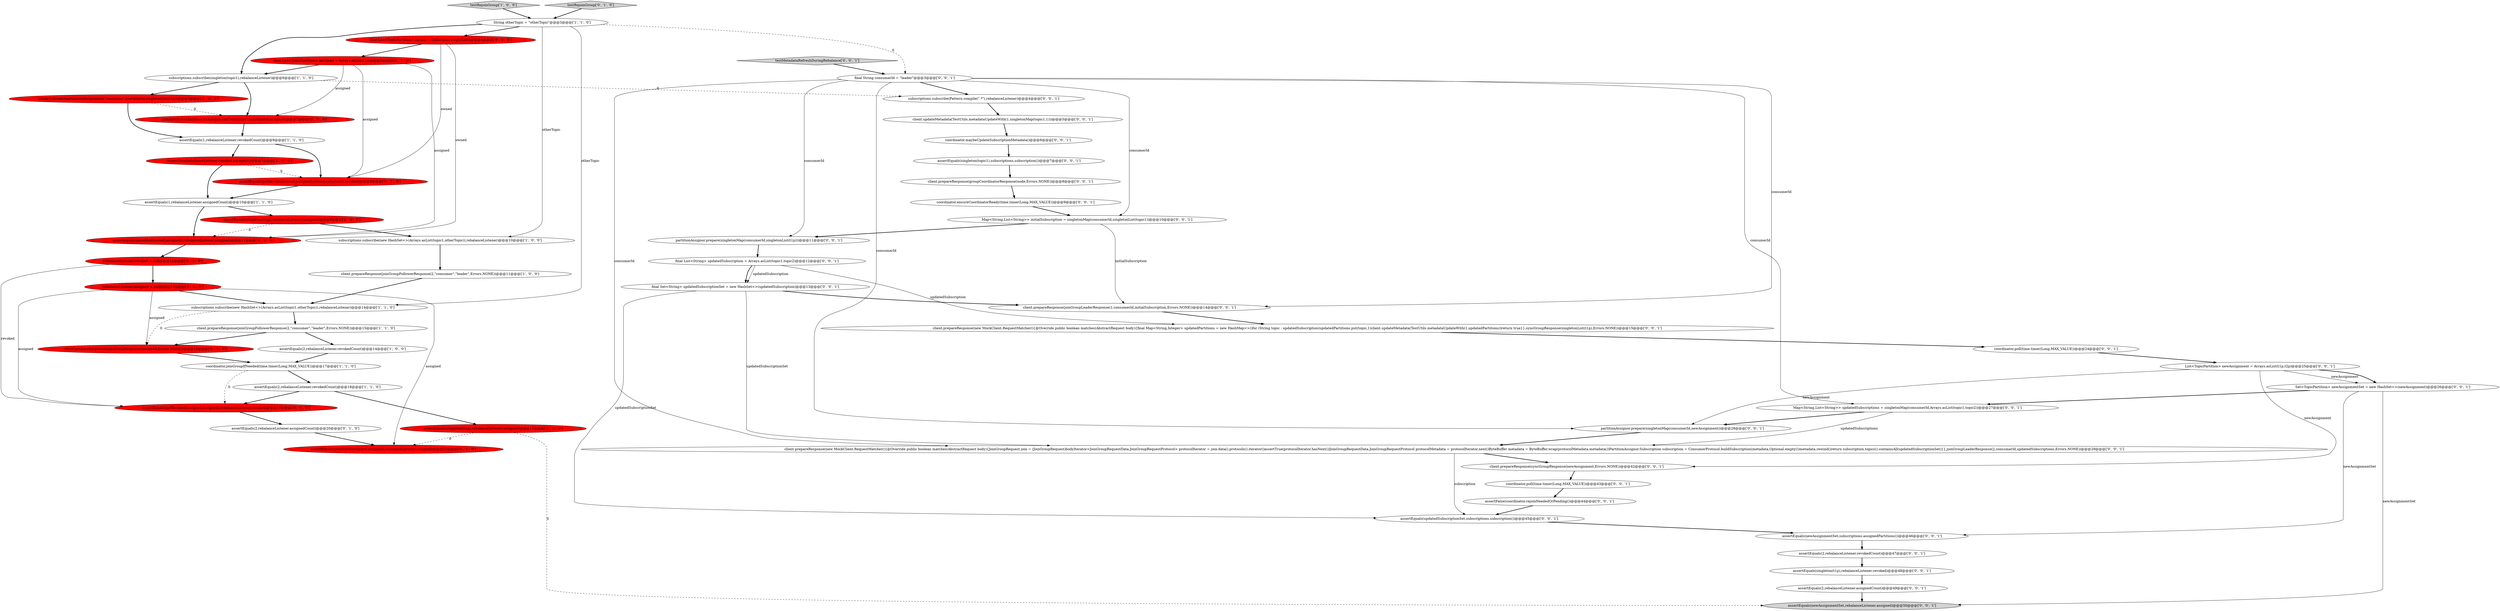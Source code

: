 digraph {
22 [style = filled, label = "final List<TopicPartition> owned = Collections.emptyList()@@@4@@@['0', '1', '0']", fillcolor = red, shape = ellipse image = "AAA1AAABBB2BBB"];
33 [style = filled, label = "assertEquals(newAssignmentSet,subscriptions.assignedPartitions())@@@46@@@['0', '0', '1']", fillcolor = white, shape = ellipse image = "AAA0AAABBB3BBB"];
16 [style = filled, label = "assertEquals(getRevoked(owned,assigned),rebalanceListener.revoked)@@@9@@@['0', '1', '0']", fillcolor = red, shape = ellipse image = "AAA1AAABBB2BBB"];
31 [style = filled, label = "assertEquals(updatedSubscriptionSet,subscriptions.subscription())@@@45@@@['0', '0', '1']", fillcolor = white, shape = ellipse image = "AAA0AAABBB3BBB"];
38 [style = filled, label = "subscriptions.subscribe(Pattern.compile(\".*\"),rebalanceListener)@@@4@@@['0', '0', '1']", fillcolor = white, shape = ellipse image = "AAA0AAABBB3BBB"];
52 [style = filled, label = "assertFalse(coordinator.rejoinNeededOrPending())@@@44@@@['0', '0', '1']", fillcolor = white, shape = ellipse image = "AAA0AAABBB3BBB"];
6 [style = filled, label = "subscriptions.subscribe(singleton(topic1),rebalanceListener)@@@6@@@['1', '1', '0']", fillcolor = white, shape = ellipse image = "AAA0AAABBB1BBB"];
13 [style = filled, label = "client.prepareResponse(joinGroupFollowerResponse(2,\"consumer\",\"leader\",Errors.NONE))@@@11@@@['1', '0', '0']", fillcolor = white, shape = ellipse image = "AAA0AAABBB1BBB"];
30 [style = filled, label = "Set<TopicPartition> newAssignmentSet = new HashSet<>(newAssignment)@@@26@@@['0', '0', '1']", fillcolor = white, shape = ellipse image = "AAA0AAABBB3BBB"];
9 [style = filled, label = "assertEquals(singleton(t1p),rebalanceListener.assigned)@@@9@@@['1', '0', '0']", fillcolor = red, shape = ellipse image = "AAA1AAABBB1BBB"];
12 [style = filled, label = "subscriptions.subscribe(new HashSet<>(Arrays.asList(topic1,otherTopic)),rebalanceListener)@@@14@@@['1', '1', '0']", fillcolor = white, shape = ellipse image = "AAA0AAABBB1BBB"];
37 [style = filled, label = "client.prepareResponse(new MockClient.RequestMatcher(){@Override public boolean matches(AbstractRequest body){final Map<String,Integer> updatedPartitions = new HashMap<>()for (String topic : updatedSubscription)updatedPartitions.put(topic,1)client.updateMetadata(TestUtils.metadataUpdateWith(1,updatedPartitions))return true}},syncGroupResponse(singletonList(t1p),Errors.NONE))@@@15@@@['0', '0', '1']", fillcolor = white, shape = ellipse image = "AAA0AAABBB3BBB"];
43 [style = filled, label = "final List<String> updatedSubscription = Arrays.asList(topic1,topic2)@@@12@@@['0', '0', '1']", fillcolor = white, shape = ellipse image = "AAA0AAABBB3BBB"];
19 [style = filled, label = "assertEquals(getRevoked(assigned,assigned),rebalanceListener.revoked)@@@19@@@['0', '1', '0']", fillcolor = red, shape = ellipse image = "AAA1AAABBB2BBB"];
5 [style = filled, label = "assertEquals(2,rebalanceListener.revokedCount)@@@14@@@['1', '0', '0']", fillcolor = white, shape = ellipse image = "AAA0AAABBB1BBB"];
36 [style = filled, label = "List<TopicPartition> newAssignment = Arrays.asList(t1p,t2p)@@@25@@@['0', '0', '1']", fillcolor = white, shape = ellipse image = "AAA0AAABBB3BBB"];
11 [style = filled, label = "testRejoinGroup['1', '0', '0']", fillcolor = lightgray, shape = diamond image = "AAA0AAABBB1BBB"];
26 [style = filled, label = "rebalanceListener.revoked = null@@@12@@@['0', '1', '0']", fillcolor = red, shape = ellipse image = "AAA1AAABBB2BBB"];
21 [style = filled, label = "client.prepareResponse(syncGroupResponse(assigned,Errors.NONE))@@@16@@@['0', '1', '0']", fillcolor = red, shape = ellipse image = "AAA1AAABBB2BBB"];
8 [style = filled, label = "assertTrue(rebalanceListener.revoked.isEmpty())@@@7@@@['1', '0', '0']", fillcolor = red, shape = ellipse image = "AAA1AAABBB1BBB"];
15 [style = filled, label = "assertEquals(1,rebalanceListener.assignedCount)@@@10@@@['1', '1', '0']", fillcolor = white, shape = ellipse image = "AAA0AAABBB1BBB"];
42 [style = filled, label = "client.updateMetadata(TestUtils.metadataUpdateWith(1,singletonMap(topic1,1)))@@@5@@@['0', '0', '1']", fillcolor = white, shape = ellipse image = "AAA0AAABBB3BBB"];
55 [style = filled, label = "Map<String,List<String>> initialSubscription = singletonMap(consumerId,singletonList(topic1))@@@10@@@['0', '0', '1']", fillcolor = white, shape = ellipse image = "AAA0AAABBB3BBB"];
0 [style = filled, label = "coordinator.joinGroupIfNeeded(time.timer(Long.MAX_VALUE))@@@17@@@['1', '1', '0']", fillcolor = white, shape = ellipse image = "AAA0AAABBB1BBB"];
49 [style = filled, label = "partitionAssignor.prepare(singletonMap(consumerId,newAssignment))@@@28@@@['0', '0', '1']", fillcolor = white, shape = ellipse image = "AAA0AAABBB3BBB"];
46 [style = filled, label = "assertEquals(singleton(t1p),rebalanceListener.revoked)@@@48@@@['0', '0', '1']", fillcolor = white, shape = ellipse image = "AAA0AAABBB3BBB"];
2 [style = filled, label = "client.prepareResponse(joinGroupFollowerResponse(2,\"consumer\",\"leader\",Errors.NONE))@@@15@@@['1', '1', '0']", fillcolor = white, shape = ellipse image = "AAA0AAABBB1BBB"];
23 [style = filled, label = "joinAsFollowerAndReceiveAssignment(\"consumer\",coordinator,assigned)@@@7@@@['0', '1', '0']", fillcolor = red, shape = ellipse image = "AAA1AAABBB2BBB"];
24 [style = filled, label = "assertEquals(getAdded(owned,assigned),rebalanceListener.assigned)@@@11@@@['0', '1', '0']", fillcolor = red, shape = ellipse image = "AAA1AAABBB2BBB"];
39 [style = filled, label = "coordinator.poll(time.timer(Long.MAX_VALUE))@@@43@@@['0', '0', '1']", fillcolor = white, shape = ellipse image = "AAA0AAABBB3BBB"];
32 [style = filled, label = "coordinator.ensureCoordinatorReady(time.timer(Long.MAX_VALUE))@@@9@@@['0', '0', '1']", fillcolor = white, shape = ellipse image = "AAA0AAABBB3BBB"];
45 [style = filled, label = "client.prepareResponse(syncGroupResponse(newAssignment,Errors.NONE))@@@42@@@['0', '0', '1']", fillcolor = white, shape = ellipse image = "AAA0AAABBB3BBB"];
7 [style = filled, label = "assertEquals(2,rebalanceListener.revokedCount)@@@18@@@['1', '1', '0']", fillcolor = white, shape = ellipse image = "AAA0AAABBB1BBB"];
14 [style = filled, label = "String otherTopic = \"otherTopic\"@@@3@@@['1', '1', '0']", fillcolor = white, shape = ellipse image = "AAA0AAABBB1BBB"];
20 [style = filled, label = "assertEquals(2,rebalanceListener.assignedCount)@@@20@@@['0', '1', '0']", fillcolor = white, shape = ellipse image = "AAA0AAABBB2BBB"];
41 [style = filled, label = "final Set<String> updatedSubscriptionSet = new HashSet<>(updatedSubscription)@@@13@@@['0', '0', '1']", fillcolor = white, shape = ellipse image = "AAA0AAABBB3BBB"];
25 [style = filled, label = "final List<TopicPartition> assigned = Arrays.asList(t1p)@@@5@@@['0', '1', '0']", fillcolor = red, shape = ellipse image = "AAA1AAABBB2BBB"];
35 [style = filled, label = "coordinator.poll(time.timer(Long.MAX_VALUE))@@@24@@@['0', '0', '1']", fillcolor = white, shape = ellipse image = "AAA0AAABBB3BBB"];
50 [style = filled, label = "client.prepareResponse(new MockClient.RequestMatcher(){@Override public boolean matches(AbstractRequest body){JoinGroupRequest join = (JoinGroupRequest)bodyIterator<JoinGroupRequestData.JoinGroupRequestProtocol> protocolIterator = join.data().protocols().iterator()assertTrue(protocolIterator.hasNext())JoinGroupRequestData.JoinGroupRequestProtocol protocolMetadata = protocolIterator.next()ByteBuffer metadata = ByteBuffer.wrap(protocolMetadata.metadata())PartitionAssignor.Subscription subscription = ConsumerProtocol.buildSubscription(metadata,Optional.empty())metadata.rewind()return subscription.topics().containsAll(updatedSubscriptionSet)}},joinGroupLeaderResponse(2,consumerId,updatedSubscriptions,Errors.NONE))@@@29@@@['0', '0', '1']", fillcolor = white, shape = ellipse image = "AAA0AAABBB3BBB"];
3 [style = filled, label = "subscriptions.subscribe(new HashSet<>(Arrays.asList(topic1,otherTopic)),rebalanceListener)@@@10@@@['1', '0', '0']", fillcolor = white, shape = ellipse image = "AAA0AAABBB1BBB"];
28 [style = filled, label = "client.prepareResponse(joinGroupLeaderResponse(1,consumerId,initialSubscription,Errors.NONE))@@@14@@@['0', '0', '1']", fillcolor = white, shape = ellipse image = "AAA0AAABBB3BBB"];
10 [style = filled, label = "joinAsFollowerAndReceiveAssignment(\"consumer\",coordinator,singletonList(t1p))@@@5@@@['1', '0', '0']", fillcolor = red, shape = ellipse image = "AAA1AAABBB1BBB"];
48 [style = filled, label = "partitionAssignor.prepare(singletonMap(consumerId,singletonList(t1p)))@@@11@@@['0', '0', '1']", fillcolor = white, shape = ellipse image = "AAA0AAABBB3BBB"];
18 [style = filled, label = "assertEquals(getAdded(assigned,assigned),rebalanceListener.assigned)@@@21@@@['0', '1', '0']", fillcolor = red, shape = ellipse image = "AAA1AAABBB2BBB"];
29 [style = filled, label = "assertEquals(newAssignmentSet,rebalanceListener.assigned)@@@50@@@['0', '0', '1']", fillcolor = lightgray, shape = ellipse image = "AAA0AAABBB3BBB"];
34 [style = filled, label = "Map<String,List<String>> updatedSubscriptions = singletonMap(consumerId,Arrays.asList(topic1,topic2))@@@27@@@['0', '0', '1']", fillcolor = white, shape = ellipse image = "AAA0AAABBB3BBB"];
17 [style = filled, label = "testRejoinGroup['0', '1', '0']", fillcolor = lightgray, shape = diamond image = "AAA0AAABBB2BBB"];
27 [style = filled, label = "rebalanceListener.assigned = null@@@13@@@['0', '1', '0']", fillcolor = red, shape = ellipse image = "AAA1AAABBB2BBB"];
44 [style = filled, label = "client.prepareResponse(groupCoordinatorResponse(node,Errors.NONE))@@@8@@@['0', '0', '1']", fillcolor = white, shape = ellipse image = "AAA0AAABBB3BBB"];
47 [style = filled, label = "coordinator.maybeUpdateSubscriptionMetadata()@@@6@@@['0', '0', '1']", fillcolor = white, shape = ellipse image = "AAA0AAABBB3BBB"];
51 [style = filled, label = "testMetadataRefreshDuringRebalance['0', '0', '1']", fillcolor = lightgray, shape = diamond image = "AAA0AAABBB3BBB"];
53 [style = filled, label = "assertEquals(2,rebalanceListener.revokedCount)@@@47@@@['0', '0', '1']", fillcolor = white, shape = ellipse image = "AAA0AAABBB3BBB"];
54 [style = filled, label = "assertEquals(singleton(topic1),subscriptions.subscription())@@@7@@@['0', '0', '1']", fillcolor = white, shape = ellipse image = "AAA0AAABBB3BBB"];
56 [style = filled, label = "assertEquals(2,rebalanceListener.assignedCount)@@@49@@@['0', '0', '1']", fillcolor = white, shape = ellipse image = "AAA0AAABBB3BBB"];
1 [style = filled, label = "assertEquals(1,rebalanceListener.revokedCount)@@@8@@@['1', '1', '0']", fillcolor = white, shape = ellipse image = "AAA0AAABBB1BBB"];
40 [style = filled, label = "final String consumerId = \"leader\"@@@3@@@['0', '0', '1']", fillcolor = white, shape = ellipse image = "AAA0AAABBB3BBB"];
4 [style = filled, label = "assertEquals(singleton(t1p),rebalanceListener.assigned)@@@17@@@['1', '0', '0']", fillcolor = red, shape = ellipse image = "AAA1AAABBB1BBB"];
30->33 [style = solid, label="newAssignmentSet"];
56->29 [style = bold, label=""];
55->28 [style = solid, label="initialSubscription"];
11->14 [style = bold, label=""];
40->55 [style = solid, label="consumerId"];
0->19 [style = dashed, label="0"];
6->38 [style = dashed, label="0"];
40->34 [style = solid, label="consumerId"];
25->6 [style = bold, label=""];
40->38 [style = bold, label=""];
38->42 [style = bold, label=""];
12->21 [style = dashed, label="0"];
41->28 [style = bold, label=""];
55->48 [style = bold, label=""];
12->2 [style = bold, label=""];
40->28 [style = solid, label="consumerId"];
5->0 [style = bold, label=""];
17->14 [style = bold, label=""];
48->43 [style = bold, label=""];
50->45 [style = bold, label=""];
50->31 [style = solid, label="subscription"];
22->25 [style = bold, label=""];
28->37 [style = bold, label=""];
40->49 [style = solid, label="consumerId"];
27->12 [style = bold, label=""];
21->0 [style = bold, label=""];
27->19 [style = solid, label="assigned"];
19->20 [style = bold, label=""];
40->50 [style = solid, label="consumerId"];
14->22 [style = bold, label=""];
27->21 [style = solid, label="assigned"];
36->30 [style = solid, label="newAssignment"];
30->34 [style = bold, label=""];
43->41 [style = solid, label="updatedSubscription"];
0->7 [style = bold, label=""];
20->18 [style = bold, label=""];
26->27 [style = bold, label=""];
36->30 [style = bold, label=""];
39->52 [style = bold, label=""];
13->12 [style = bold, label=""];
25->23 [style = solid, label="assigned"];
26->19 [style = solid, label="revoked"];
47->54 [style = bold, label=""];
15->9 [style = bold, label=""];
1->16 [style = bold, label=""];
2->21 [style = bold, label=""];
54->44 [style = bold, label=""];
44->32 [style = bold, label=""];
31->33 [style = bold, label=""];
25->16 [style = solid, label="assigned"];
10->1 [style = bold, label=""];
36->49 [style = solid, label="newAssignment"];
14->6 [style = bold, label=""];
14->40 [style = dashed, label="0"];
8->16 [style = dashed, label="0"];
46->56 [style = bold, label=""];
1->8 [style = bold, label=""];
8->15 [style = bold, label=""];
14->12 [style = solid, label="otherTopic"];
34->49 [style = bold, label=""];
6->23 [style = bold, label=""];
14->3 [style = solid, label="otherTopic"];
42->47 [style = bold, label=""];
22->24 [style = solid, label="owned"];
7->4 [style = bold, label=""];
49->50 [style = bold, label=""];
24->26 [style = bold, label=""];
53->46 [style = bold, label=""];
51->40 [style = bold, label=""];
41->31 [style = solid, label="updatedSubscriptionSet"];
34->50 [style = solid, label="updatedSubscriptions"];
6->10 [style = bold, label=""];
41->50 [style = solid, label="updatedSubscriptionSet"];
9->3 [style = bold, label=""];
43->41 [style = bold, label=""];
37->35 [style = bold, label=""];
7->19 [style = bold, label=""];
10->23 [style = dashed, label="0"];
45->39 [style = bold, label=""];
2->5 [style = bold, label=""];
4->18 [style = dashed, label="0"];
16->15 [style = bold, label=""];
9->24 [style = dashed, label="0"];
36->45 [style = solid, label="newAssignment"];
40->48 [style = solid, label="consumerId"];
33->53 [style = bold, label=""];
30->29 [style = solid, label="newAssignmentSet"];
32->55 [style = bold, label=""];
25->24 [style = solid, label="assigned"];
43->37 [style = solid, label="updatedSubscription"];
15->24 [style = bold, label=""];
52->31 [style = bold, label=""];
3->13 [style = bold, label=""];
23->1 [style = bold, label=""];
35->36 [style = bold, label=""];
22->16 [style = solid, label="owned"];
4->29 [style = dashed, label="0"];
27->18 [style = solid, label="assigned"];
}
